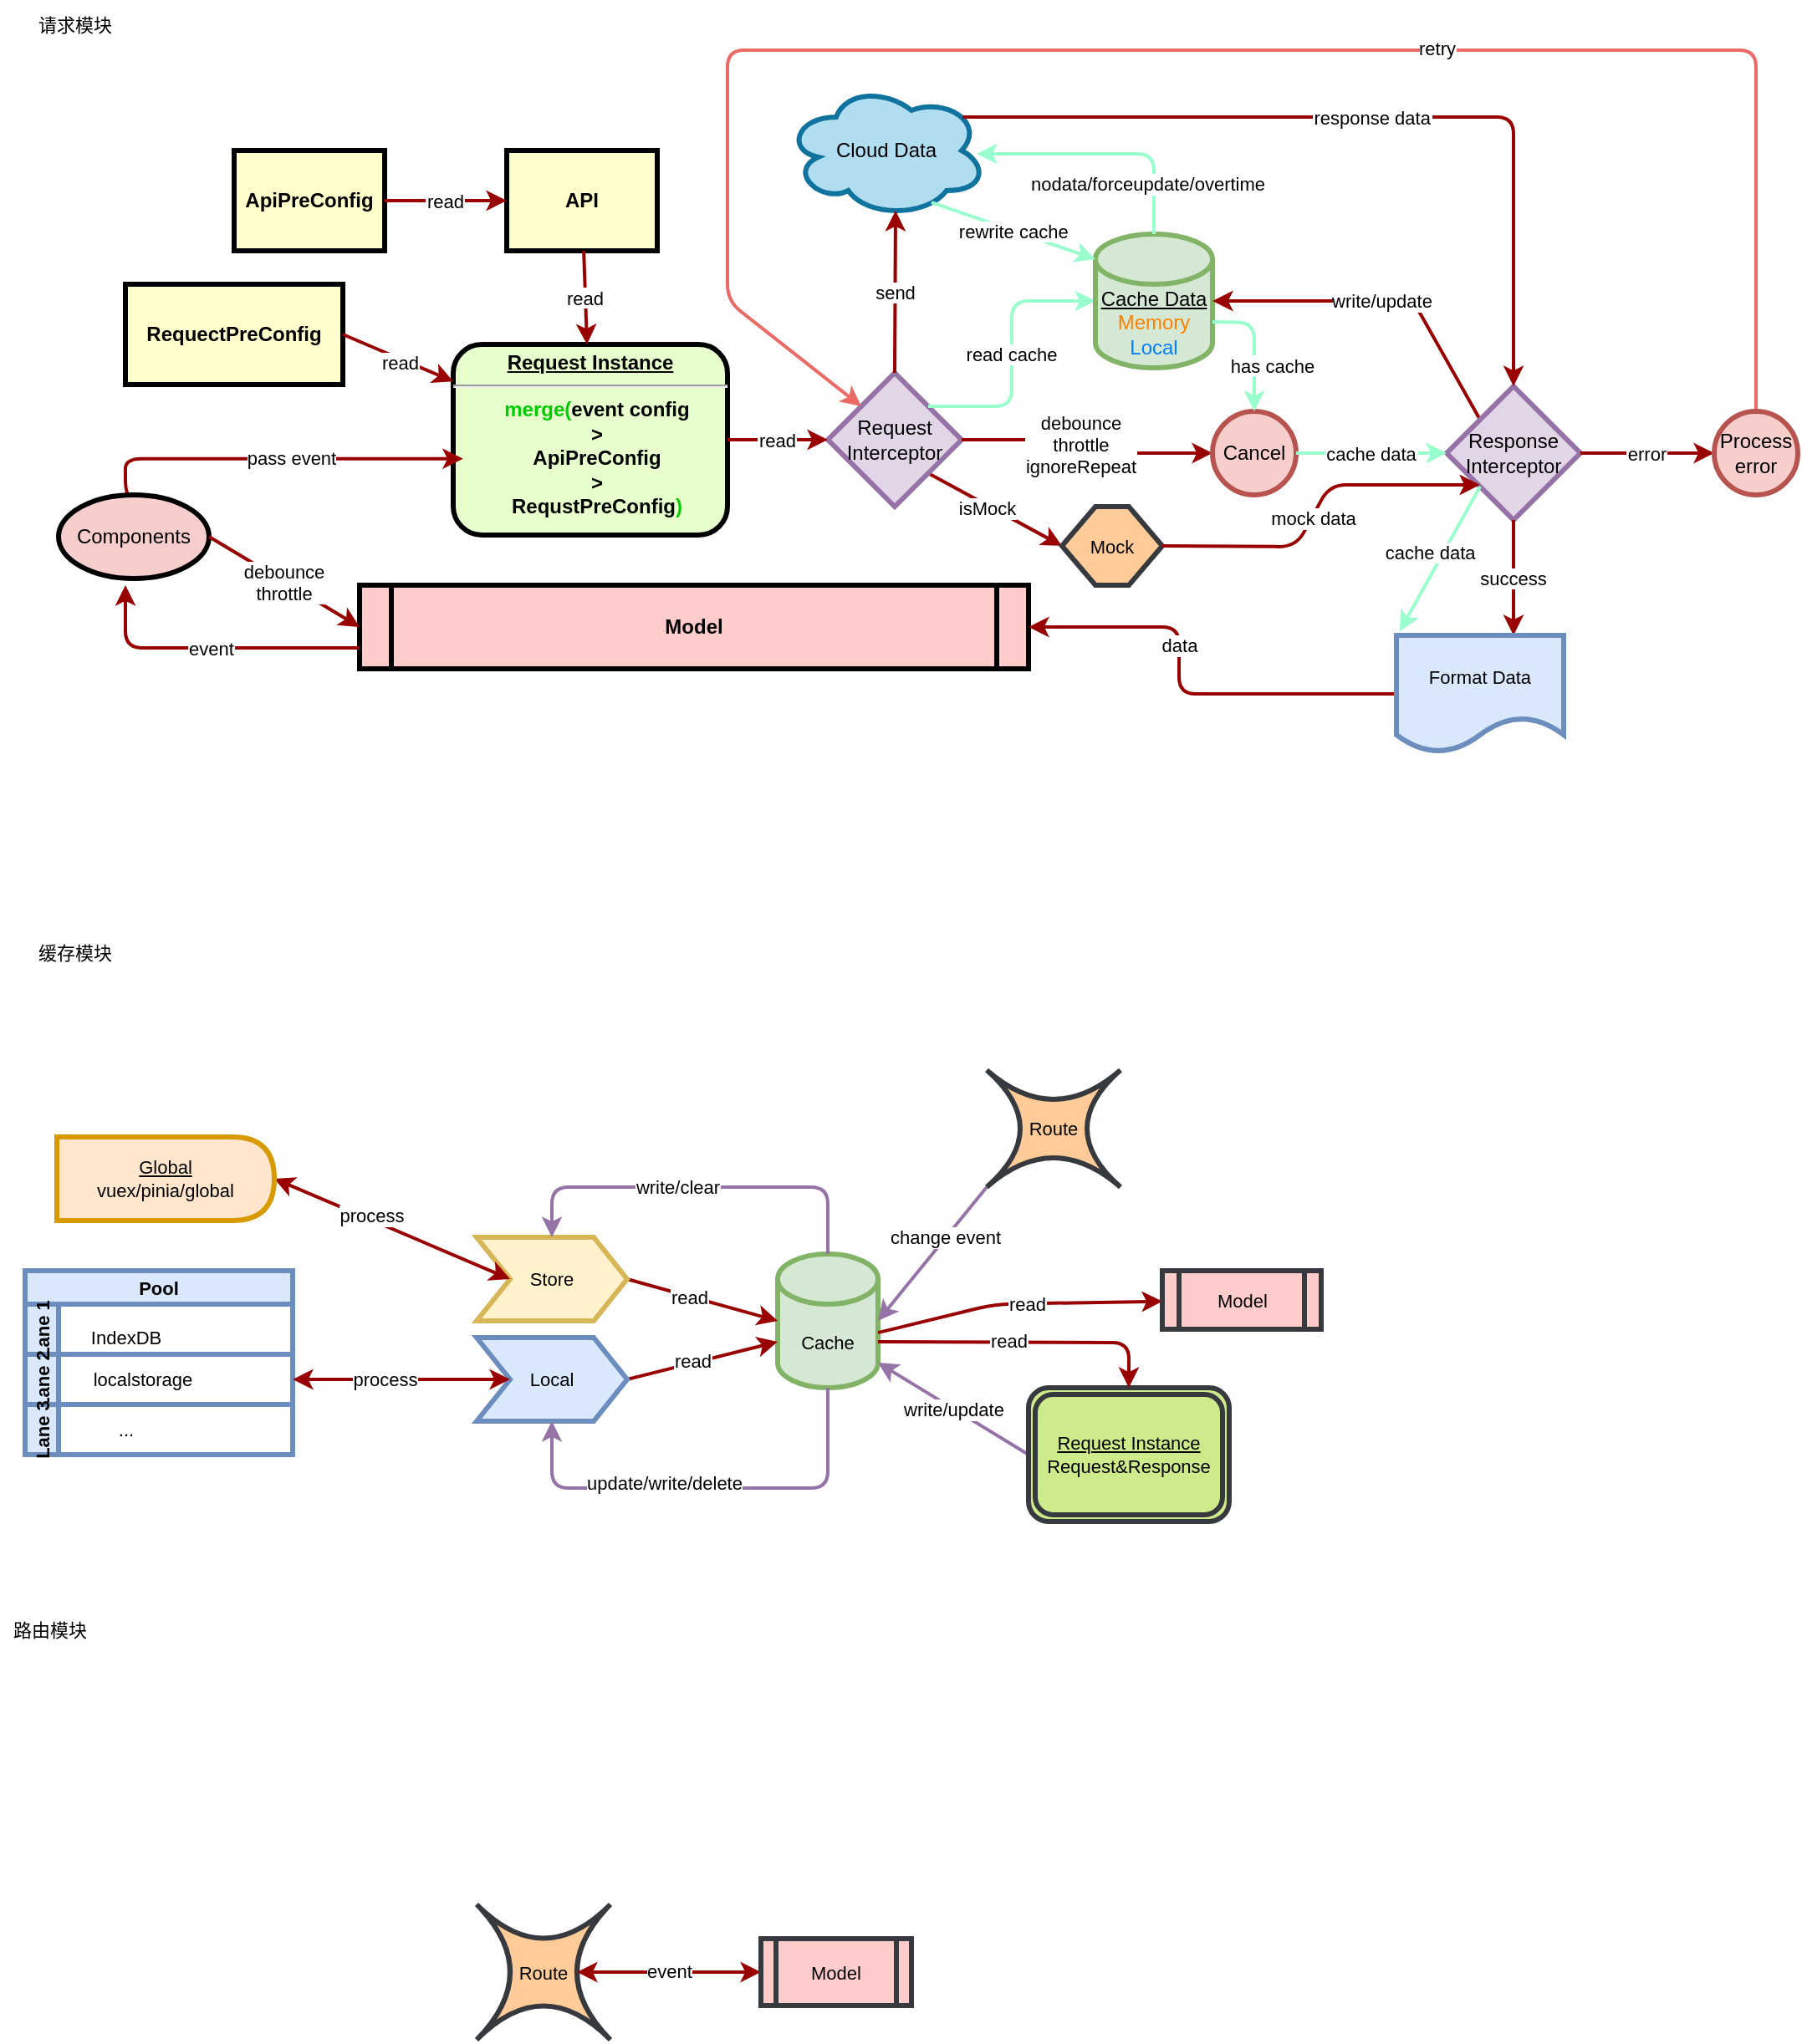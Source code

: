 <mxfile version="20.4.0" type="github">
  <diagram name="Page-1" id="c7558073-3199-34d8-9f00-42111426c3f3">
    <mxGraphModel dx="1844" dy="691" grid="1" gridSize="10" guides="1" tooltips="1" connect="1" arrows="1" fold="1" page="1" pageScale="1" pageWidth="826" pageHeight="1169" background="none" math="0" shadow="0">
      <root>
        <mxCell id="0" />
        <mxCell id="1" parent="0" />
        <mxCell id="rrOKCi3tNWYkQAfNOxic-149" value="请求模块" style="text;html=1;strokeColor=none;fillColor=none;align=center;verticalAlign=middle;whiteSpace=wrap;rounded=0;strokeWidth=3;fontFamily=Helvetica;fontSize=11;fontColor=#000000;" vertex="1" parent="1">
          <mxGeometry x="-20" y="30" width="60" height="30" as="geometry" />
        </mxCell>
        <mxCell id="rrOKCi3tNWYkQAfNOxic-150" value="缓存模块" style="text;html=1;strokeColor=none;fillColor=none;align=center;verticalAlign=middle;whiteSpace=wrap;rounded=0;strokeWidth=3;fontFamily=Helvetica;fontSize=11;fontColor=#000000;" vertex="1" parent="1">
          <mxGeometry x="-20" y="585" width="60" height="30" as="geometry" />
        </mxCell>
        <mxCell id="rrOKCi3tNWYkQAfNOxic-186" value="" style="group" vertex="1" connectable="0" parent="1">
          <mxGeometry x="-10" y="60" width="1050" height="420" as="geometry" />
        </mxCell>
        <mxCell id="2" value="&lt;p style=&quot;margin: 0px; margin-top: 4px; text-align: center; text-decoration: underline;&quot;&gt;&lt;strong&gt;Request Instance&lt;br&gt;&lt;/strong&gt;&lt;/p&gt;&lt;hr&gt;&lt;p style=&quot;margin: 0px; margin-left: 8px;&quot;&gt;&lt;font color=&quot;#00cc00&quot;&gt;merge(&lt;/font&gt;event config&lt;/p&gt;&lt;p style=&quot;margin: 0px; margin-left: 8px;&quot;&gt;&amp;gt;&lt;/p&gt;&lt;p style=&quot;margin: 0px; margin-left: 8px;&quot;&gt;ApiPreConfig&lt;/p&gt;&lt;p style=&quot;margin: 0px; margin-left: 8px;&quot;&gt;&amp;gt;&lt;/p&gt;&lt;p style=&quot;margin: 0px; margin-left: 8px;&quot;&gt;RequstPreConfig&lt;font color=&quot;#00cc00&quot;&gt;)&lt;/font&gt;&lt;/p&gt;" style="verticalAlign=middle;align=center;overflow=fill;fontSize=12;fontFamily=Helvetica;html=1;rounded=1;fontStyle=1;strokeWidth=3;fillColor=#E6FFCC" parent="rrOKCi3tNWYkQAfNOxic-186" vertex="1">
          <mxGeometry x="246" y="176" width="164" height="114" as="geometry" />
        </mxCell>
        <mxCell id="3" value="API" style="whiteSpace=wrap;align=center;verticalAlign=middle;fontStyle=1;strokeWidth=3;fillColor=#FFFFCC" parent="rrOKCi3tNWYkQAfNOxic-186" vertex="1">
          <mxGeometry x="278" y="60" width="90" height="60" as="geometry" />
        </mxCell>
        <mxCell id="4" value="RequectPreConfig" style="whiteSpace=wrap;align=center;verticalAlign=middle;fontStyle=1;strokeWidth=3;fillColor=#FFFFCC" parent="rrOKCi3tNWYkQAfNOxic-186" vertex="1">
          <mxGeometry x="50" y="140" width="130" height="60" as="geometry" />
        </mxCell>
        <mxCell id="5" value="Model" style="shape=process;whiteSpace=wrap;align=center;verticalAlign=middle;size=0.048;fontStyle=1;strokeWidth=3;fillColor=#FFCCCC" parent="rrOKCi3tNWYkQAfNOxic-186" vertex="1">
          <mxGeometry x="190.0" y="320" width="400" height="50" as="geometry" />
        </mxCell>
        <mxCell id="36" value="read" style="edgeStyle=none;noEdgeStyle=1;strokeColor=#990000;strokeWidth=2" parent="rrOKCi3tNWYkQAfNOxic-186" source="3" target="2" edge="1">
          <mxGeometry width="100" height="100" relative="1" as="geometry">
            <mxPoint x="30" y="190" as="sourcePoint" />
            <mxPoint x="130" y="90" as="targetPoint" />
          </mxGeometry>
        </mxCell>
        <mxCell id="37" value="" style="edgeStyle=none;noEdgeStyle=1;strokeColor=#990000;strokeWidth=2;exitX=1;exitY=0.5;exitDx=0;exitDy=0;" parent="rrOKCi3tNWYkQAfNOxic-186" source="4" target="2" edge="1">
          <mxGeometry width="100" height="100" relative="1" as="geometry">
            <mxPoint x="290" y="130" as="sourcePoint" />
            <mxPoint x="390" y="30" as="targetPoint" />
          </mxGeometry>
        </mxCell>
        <mxCell id="rrOKCi3tNWYkQAfNOxic-113" value="read" style="edgeLabel;html=1;align=center;verticalAlign=middle;resizable=0;points=[];" vertex="1" connectable="0" parent="37">
          <mxGeometry x="0.026" y="-2" relative="1" as="geometry">
            <mxPoint as="offset" />
          </mxGeometry>
        </mxCell>
        <mxCell id="55" value="" style="edgeStyle=elbowEdgeStyle;elbow=horizontal;strokeColor=#990000;strokeWidth=2;exitX=0.5;exitY=0;exitDx=0;exitDy=0;entryX=0.036;entryY=0.6;entryDx=0;entryDy=0;entryPerimeter=0;" parent="rrOKCi3tNWYkQAfNOxic-186" source="rrOKCi3tNWYkQAfNOxic-105" target="2" edge="1">
          <mxGeometry width="100" height="100" relative="1" as="geometry">
            <mxPoint x="30" y="330" as="sourcePoint" />
            <mxPoint x="160" y="370" as="targetPoint" />
            <Array as="points">
              <mxPoint x="50" y="250" />
              <mxPoint x="10" y="240" />
              <mxPoint x="5" y="300" />
              <mxPoint x="40" y="340" />
              <mxPoint x="270" y="310" />
            </Array>
          </mxGeometry>
        </mxCell>
        <mxCell id="rrOKCi3tNWYkQAfNOxic-112" value="pass event" style="edgeLabel;html=1;align=center;verticalAlign=middle;resizable=0;points=[];" vertex="1" connectable="0" parent="55">
          <mxGeometry x="0.094" y="1" relative="1" as="geometry">
            <mxPoint as="offset" />
          </mxGeometry>
        </mxCell>
        <mxCell id="rrOKCi3tNWYkQAfNOxic-97" value="ApiPreConfig" style="whiteSpace=wrap;align=center;verticalAlign=middle;fontStyle=1;strokeWidth=3;fillColor=#FFFFCC" vertex="1" parent="rrOKCi3tNWYkQAfNOxic-186">
          <mxGeometry x="115" y="60" width="90" height="60" as="geometry" />
        </mxCell>
        <mxCell id="rrOKCi3tNWYkQAfNOxic-101" value="read" style="edgeStyle=none;noEdgeStyle=1;strokeColor=#990000;strokeWidth=2;exitX=1;exitY=0.5;exitDx=0;exitDy=0;entryX=0;entryY=0.5;entryDx=0;entryDy=0;" edge="1" parent="rrOKCi3tNWYkQAfNOxic-186" source="rrOKCi3tNWYkQAfNOxic-97" target="3">
          <mxGeometry width="100" height="100" relative="1" as="geometry">
            <mxPoint x="220" y="100" as="sourcePoint" />
            <mxPoint x="250" y="100" as="targetPoint" />
          </mxGeometry>
        </mxCell>
        <mxCell id="rrOKCi3tNWYkQAfNOxic-105" value="Components" style="ellipse;whiteSpace=wrap;html=1;strokeWidth=3;fillColor=#f8cecc;strokeColor=#000000;" vertex="1" parent="rrOKCi3tNWYkQAfNOxic-186">
          <mxGeometry x="10" y="266" width="90" height="50" as="geometry" />
        </mxCell>
        <mxCell id="rrOKCi3tNWYkQAfNOxic-106" value="event" style="edgeStyle=elbowEdgeStyle;elbow=horizontal;strokeColor=#990000;strokeWidth=2;exitX=0;exitY=0.75;exitDx=0;exitDy=0;" edge="1" parent="rrOKCi3tNWYkQAfNOxic-186" source="5">
          <mxGeometry width="100" height="100" relative="1" as="geometry">
            <mxPoint x="210" y="410" as="sourcePoint" />
            <mxPoint x="50" y="320" as="targetPoint" />
            <Array as="points">
              <mxPoint x="50" y="350" />
              <mxPoint x="10" y="350" />
              <mxPoint x="10" y="365" />
              <mxPoint y="360" />
              <mxPoint x="75" y="380" />
              <mxPoint x="125" y="340" />
              <mxPoint x="165" y="330" />
            </Array>
          </mxGeometry>
        </mxCell>
        <mxCell id="rrOKCi3tNWYkQAfNOxic-108" value="debounce&#xa;throttle" style="edgeStyle=none;noEdgeStyle=1;strokeColor=#990000;strokeWidth=2;exitX=1;exitY=0.5;exitDx=0;exitDy=0;entryX=0;entryY=0.5;entryDx=0;entryDy=0;" edge="1" parent="rrOKCi3tNWYkQAfNOxic-186" source="rrOKCi3tNWYkQAfNOxic-105" target="5">
          <mxGeometry width="100" height="100" relative="1" as="geometry">
            <mxPoint x="120" y="364.5" as="sourcePoint" />
            <mxPoint x="171" y="364.5" as="targetPoint" />
          </mxGeometry>
        </mxCell>
        <mxCell id="rrOKCi3tNWYkQAfNOxic-115" value="Cloud Data" style="ellipse;shape=cloud;whiteSpace=wrap;html=1;strokeColor=#10739e;strokeWidth=3;fillColor=#b1ddf0;" vertex="1" parent="rrOKCi3tNWYkQAfNOxic-186">
          <mxGeometry x="445" y="20" width="120" height="80" as="geometry" />
        </mxCell>
        <mxCell id="rrOKCi3tNWYkQAfNOxic-201" style="edgeStyle=none;shape=connector;rounded=1;orthogonalLoop=1;jettySize=auto;html=1;exitX=1;exitY=1;exitDx=0;exitDy=0;entryX=0;entryY=0.5;entryDx=0;entryDy=0;labelBackgroundColor=default;strokeColor=#990000;strokeWidth=2;fontFamily=Helvetica;fontSize=11;fontColor=#000000;startArrow=none;startFill=0;endArrow=classic;endFill=1;" edge="1" parent="rrOKCi3tNWYkQAfNOxic-186" source="rrOKCi3tNWYkQAfNOxic-118" target="rrOKCi3tNWYkQAfNOxic-200">
          <mxGeometry relative="1" as="geometry" />
        </mxCell>
        <mxCell id="rrOKCi3tNWYkQAfNOxic-203" value="isMock" style="edgeLabel;html=1;align=center;verticalAlign=middle;resizable=0;points=[];fontSize=11;fontFamily=Helvetica;fontColor=#000000;" vertex="1" connectable="0" parent="rrOKCi3tNWYkQAfNOxic-201">
          <mxGeometry x="-0.309" y="3" relative="1" as="geometry">
            <mxPoint x="6" y="8" as="offset" />
          </mxGeometry>
        </mxCell>
        <mxCell id="rrOKCi3tNWYkQAfNOxic-118" value="Request&lt;br&gt;Interceptor" style="rhombus;whiteSpace=wrap;html=1;strokeColor=#9673a6;strokeWidth=3;fillColor=#e1d5e7;" vertex="1" parent="rrOKCi3tNWYkQAfNOxic-186">
          <mxGeometry x="470" y="193" width="80" height="80" as="geometry" />
        </mxCell>
        <mxCell id="rrOKCi3tNWYkQAfNOxic-119" value="read" style="edgeStyle=none;noEdgeStyle=1;strokeColor=#990000;strokeWidth=2;entryX=0;entryY=0.5;entryDx=0;entryDy=0;" edge="1" parent="rrOKCi3tNWYkQAfNOxic-186" target="rrOKCi3tNWYkQAfNOxic-118">
          <mxGeometry width="100" height="100" relative="1" as="geometry">
            <mxPoint x="410" y="233" as="sourcePoint" />
            <mxPoint x="483" y="232.5" as="targetPoint" />
          </mxGeometry>
        </mxCell>
        <mxCell id="rrOKCi3tNWYkQAfNOxic-121" value="send" style="edgeStyle=elbowEdgeStyle;elbow=horizontal;strokeColor=#990000;strokeWidth=2;exitX=0.5;exitY=0;exitDx=0;exitDy=0;entryX=0.55;entryY=0.95;entryDx=0;entryDy=0;entryPerimeter=0;" edge="1" parent="rrOKCi3tNWYkQAfNOxic-186" source="rrOKCi3tNWYkQAfNOxic-118" target="rrOKCi3tNWYkQAfNOxic-115">
          <mxGeometry width="100" height="100" relative="1" as="geometry">
            <mxPoint x="511" y="190" as="sourcePoint" />
            <mxPoint x="511" y="120" as="targetPoint" />
            <Array as="points">
              <mxPoint x="510.5" y="160" />
            </Array>
          </mxGeometry>
        </mxCell>
        <mxCell id="rrOKCi3tNWYkQAfNOxic-123" value="" style="edgeStyle=elbowEdgeStyle;elbow=horizontal;strokeColor=#990000;strokeWidth=2;exitX=1;exitY=0.5;exitDx=0;exitDy=0;entryX=0;entryY=0.5;entryDx=0;entryDy=0;" edge="1" parent="rrOKCi3tNWYkQAfNOxic-186" source="rrOKCi3tNWYkQAfNOxic-118" target="rrOKCi3tNWYkQAfNOxic-125">
          <mxGeometry width="100" height="100" relative="1" as="geometry">
            <mxPoint x="620" y="210" as="sourcePoint" />
            <mxPoint x="670" y="233" as="targetPoint" />
            <Array as="points">
              <mxPoint x="620" y="250" />
            </Array>
          </mxGeometry>
        </mxCell>
        <mxCell id="rrOKCi3tNWYkQAfNOxic-124" value="debounce&lt;br&gt;throttle&lt;br&gt;ignoreRepeat" style="edgeLabel;html=1;align=center;verticalAlign=middle;resizable=0;points=[];" vertex="1" connectable="0" parent="rrOKCi3tNWYkQAfNOxic-123">
          <mxGeometry x="-0.091" y="1" relative="1" as="geometry">
            <mxPoint y="1" as="offset" />
          </mxGeometry>
        </mxCell>
        <mxCell id="rrOKCi3tNWYkQAfNOxic-125" value="Cancel" style="ellipse;whiteSpace=wrap;html=1;aspect=fixed;strokeColor=#b85450;strokeWidth=3;fillColor=#f8cecc;" vertex="1" parent="rrOKCi3tNWYkQAfNOxic-186">
          <mxGeometry x="700" y="216" width="50" height="50" as="geometry" />
        </mxCell>
        <mxCell id="rrOKCi3tNWYkQAfNOxic-126" value="read cache" style="edgeStyle=elbowEdgeStyle;elbow=horizontal;strokeColor=#99FFCC;strokeWidth=2;exitX=1;exitY=0;exitDx=0;exitDy=0;entryX=0;entryY=0.5;entryDx=0;entryDy=0;entryPerimeter=0;" edge="1" parent="rrOKCi3tNWYkQAfNOxic-186" source="rrOKCi3tNWYkQAfNOxic-118" target="rrOKCi3tNWYkQAfNOxic-127">
          <mxGeometry width="100" height="100" relative="1" as="geometry">
            <mxPoint x="570" y="158" as="sourcePoint" />
            <mxPoint x="620" y="150" as="targetPoint" />
            <Array as="points">
              <mxPoint x="580" y="180" />
              <mxPoint x="620" y="190" />
              <mxPoint x="560" y="210" />
              <mxPoint x="580" y="200" />
            </Array>
          </mxGeometry>
        </mxCell>
        <mxCell id="rrOKCi3tNWYkQAfNOxic-127" value="&lt;u&gt;Cache Data&lt;/u&gt;&lt;br&gt;&lt;font color=&quot;#ff8000&quot;&gt;Memory&lt;br&gt;&lt;/font&gt;&lt;font color=&quot;#007fff&quot;&gt;Local&lt;/font&gt;" style="shape=cylinder3;whiteSpace=wrap;html=1;boundedLbl=1;backgroundOutline=1;size=15;strokeColor=#82b366;strokeWidth=3;fillColor=#d5e8d4;" vertex="1" parent="rrOKCi3tNWYkQAfNOxic-186">
          <mxGeometry x="630" y="110" width="70" height="80" as="geometry" />
        </mxCell>
        <mxCell id="rrOKCi3tNWYkQAfNOxic-185" value="write/update" style="edgeStyle=none;shape=connector;rounded=1;orthogonalLoop=1;jettySize=auto;html=1;exitX=0;exitY=0;exitDx=0;exitDy=0;entryX=1;entryY=0.5;entryDx=0;entryDy=0;entryPerimeter=0;labelBackgroundColor=default;strokeColor=#990000;strokeWidth=2;fontFamily=Helvetica;fontSize=11;fontColor=#000000;startArrow=none;startFill=0;endArrow=classic;" edge="1" parent="rrOKCi3tNWYkQAfNOxic-186" source="rrOKCi3tNWYkQAfNOxic-128" target="rrOKCi3tNWYkQAfNOxic-127">
          <mxGeometry relative="1" as="geometry">
            <Array as="points">
              <mxPoint x="820" y="150" />
            </Array>
          </mxGeometry>
        </mxCell>
        <mxCell id="rrOKCi3tNWYkQAfNOxic-128" value="Response&lt;br&gt;Interceptor" style="rhombus;whiteSpace=wrap;html=1;strokeColor=#9673a6;strokeWidth=3;fillColor=#e1d5e7;" vertex="1" parent="rrOKCi3tNWYkQAfNOxic-186">
          <mxGeometry x="840" y="201" width="80" height="80" as="geometry" />
        </mxCell>
        <mxCell id="rrOKCi3tNWYkQAfNOxic-129" value="" style="edgeStyle=elbowEdgeStyle;elbow=horizontal;strokeColor=#99FFCC;strokeWidth=2;entryX=0.95;entryY=0.525;entryDx=0;entryDy=0;entryPerimeter=0;exitX=0.5;exitY=0;exitDx=0;exitDy=0;exitPerimeter=0;" edge="1" parent="rrOKCi3tNWYkQAfNOxic-186" source="rrOKCi3tNWYkQAfNOxic-127" target="rrOKCi3tNWYkQAfNOxic-115">
          <mxGeometry width="100" height="100" relative="1" as="geometry">
            <mxPoint x="660" y="100" as="sourcePoint" />
            <mxPoint x="659.5" y="49.965" as="targetPoint" />
            <Array as="points">
              <mxPoint x="665" y="62" />
              <mxPoint x="670" y="60" />
              <mxPoint x="659.5" y="90" />
            </Array>
          </mxGeometry>
        </mxCell>
        <mxCell id="rrOKCi3tNWYkQAfNOxic-130" value="nodata/forceupdate/overtime" style="edgeLabel;html=1;align=center;verticalAlign=middle;resizable=0;points=[];" vertex="1" connectable="0" parent="rrOKCi3tNWYkQAfNOxic-129">
          <mxGeometry x="0.453" relative="1" as="geometry">
            <mxPoint x="60" y="18" as="offset" />
          </mxGeometry>
        </mxCell>
        <mxCell id="rrOKCi3tNWYkQAfNOxic-133" value="cache data" style="edgeStyle=none;noEdgeStyle=1;strokeColor=#99FFCC;strokeWidth=2;exitX=1;exitY=0.5;exitDx=0;exitDy=0;entryX=0;entryY=0.5;entryDx=0;entryDy=0;" edge="1" parent="rrOKCi3tNWYkQAfNOxic-186" source="rrOKCi3tNWYkQAfNOxic-125" target="rrOKCi3tNWYkQAfNOxic-128">
          <mxGeometry width="100" height="100" relative="1" as="geometry">
            <mxPoint x="700" y="150" as="sourcePoint" />
            <mxPoint x="740" y="150" as="targetPoint" />
          </mxGeometry>
        </mxCell>
        <mxCell id="rrOKCi3tNWYkQAfNOxic-135" value="response data" style="edgeStyle=none;noEdgeStyle=1;strokeColor=#990000;strokeWidth=2;exitX=0.88;exitY=0.25;exitDx=0;exitDy=0;exitPerimeter=0;entryX=0.5;entryY=0;entryDx=0;entryDy=0;" edge="1" parent="rrOKCi3tNWYkQAfNOxic-186" source="rrOKCi3tNWYkQAfNOxic-115" target="rrOKCi3tNWYkQAfNOxic-128">
          <mxGeometry width="100" height="100" relative="1" as="geometry">
            <mxPoint x="585" y="-10" as="sourcePoint" />
            <mxPoint x="840" y="60" as="targetPoint" />
            <Array as="points">
              <mxPoint x="880" y="40" />
            </Array>
          </mxGeometry>
        </mxCell>
        <mxCell id="rrOKCi3tNWYkQAfNOxic-136" value="error" style="edgeStyle=none;noEdgeStyle=1;strokeColor=#990000;strokeWidth=2;exitX=1;exitY=0.5;exitDx=0;exitDy=0;entryX=0;entryY=0.5;entryDx=0;entryDy=0;" edge="1" parent="rrOKCi3tNWYkQAfNOxic-186" source="rrOKCi3tNWYkQAfNOxic-128" target="rrOKCi3tNWYkQAfNOxic-141">
          <mxGeometry width="100" height="100" relative="1" as="geometry">
            <mxPoint x="860" y="130" as="sourcePoint" />
            <mxPoint x="1040" y="130" as="targetPoint" />
          </mxGeometry>
        </mxCell>
        <mxCell id="rrOKCi3tNWYkQAfNOxic-137" value="success" style="edgeStyle=none;noEdgeStyle=1;strokeColor=#990000;strokeWidth=2;exitX=0.5;exitY=1;exitDx=0;exitDy=0;" edge="1" parent="rrOKCi3tNWYkQAfNOxic-186" source="rrOKCi3tNWYkQAfNOxic-128">
          <mxGeometry width="100" height="100" relative="1" as="geometry">
            <mxPoint x="860" y="169.5" as="sourcePoint" />
            <mxPoint x="880" y="350" as="targetPoint" />
          </mxGeometry>
        </mxCell>
        <mxCell id="rrOKCi3tNWYkQAfNOxic-138" value="rewrite cache" style="edgeStyle=none;noEdgeStyle=1;strokeColor=#99FFCC;strokeWidth=2;exitX=0.725;exitY=0.888;exitDx=0;exitDy=0;exitPerimeter=0;entryX=0;entryY=0;entryDx=0;entryDy=15;entryPerimeter=0;" edge="1" parent="rrOKCi3tNWYkQAfNOxic-186" source="rrOKCi3tNWYkQAfNOxic-115" target="rrOKCi3tNWYkQAfNOxic-127">
          <mxGeometry width="100" height="100" relative="1" as="geometry">
            <mxPoint x="530" y="109.5" as="sourcePoint" />
            <mxPoint x="620" y="120" as="targetPoint" />
          </mxGeometry>
        </mxCell>
        <mxCell id="rrOKCi3tNWYkQAfNOxic-145" style="edgeStyle=none;shape=connector;rounded=1;orthogonalLoop=1;jettySize=auto;html=1;exitX=0.5;exitY=0;exitDx=0;exitDy=0;entryX=0;entryY=0;entryDx=0;entryDy=0;labelBackgroundColor=default;strokeColor=#EA6B66;strokeWidth=2;fontFamily=Helvetica;fontSize=11;fontColor=default;endArrow=classic;" edge="1" parent="rrOKCi3tNWYkQAfNOxic-186" source="rrOKCi3tNWYkQAfNOxic-141" target="rrOKCi3tNWYkQAfNOxic-118">
          <mxGeometry relative="1" as="geometry">
            <Array as="points">
              <mxPoint x="1025" />
              <mxPoint x="410" />
              <mxPoint x="410" y="150" />
            </Array>
          </mxGeometry>
        </mxCell>
        <mxCell id="rrOKCi3tNWYkQAfNOxic-146" value="retry" style="edgeLabel;html=1;align=center;verticalAlign=middle;resizable=0;points=[];fontSize=11;fontFamily=Helvetica;fontColor=default;" vertex="1" connectable="0" parent="rrOKCi3tNWYkQAfNOxic-145">
          <mxGeometry x="-0.248" y="-1" relative="1" as="geometry">
            <mxPoint as="offset" />
          </mxGeometry>
        </mxCell>
        <mxCell id="rrOKCi3tNWYkQAfNOxic-141" value="Process&lt;br&gt;error" style="ellipse;whiteSpace=wrap;html=1;aspect=fixed;strokeColor=#b85450;strokeWidth=3;fillColor=#f8cecc;" vertex="1" parent="rrOKCi3tNWYkQAfNOxic-186">
          <mxGeometry x="1000" y="216" width="50" height="50" as="geometry" />
        </mxCell>
        <mxCell id="rrOKCi3tNWYkQAfNOxic-142" value="cache data" style="edgeStyle=none;noEdgeStyle=1;strokeColor=#99FFCC;strokeWidth=2;exitX=0;exitY=1;exitDx=0;exitDy=0;entryX=0.02;entryY=-0.036;entryDx=0;entryDy=0;entryPerimeter=0;" edge="1" parent="rrOKCi3tNWYkQAfNOxic-186" source="rrOKCi3tNWYkQAfNOxic-128" target="rrOKCi3tNWYkQAfNOxic-147">
          <mxGeometry x="-0.016" y="-7" width="100" height="100" relative="1" as="geometry">
            <mxPoint x="780" y="200" as="sourcePoint" />
            <mxPoint x="820" y="330" as="targetPoint" />
            <mxPoint as="offset" />
          </mxGeometry>
        </mxCell>
        <mxCell id="rrOKCi3tNWYkQAfNOxic-143" value="has cache" style="edgeStyle=none;noEdgeStyle=1;strokeColor=#99FFCC;strokeWidth=2;entryX=0.5;entryY=0;entryDx=0;entryDy=0;exitX=1;exitY=0;exitDx=0;exitDy=52.5;exitPerimeter=0;" edge="1" parent="rrOKCi3tNWYkQAfNOxic-186" source="rrOKCi3tNWYkQAfNOxic-127" target="rrOKCi3tNWYkQAfNOxic-125">
          <mxGeometry x="0.296" y="11" width="100" height="100" relative="1" as="geometry">
            <mxPoint x="710" y="160" as="sourcePoint" />
            <mxPoint x="726" y="218.095" as="targetPoint" />
            <Array as="points">
              <mxPoint x="725" y="163" />
            </Array>
            <mxPoint as="offset" />
          </mxGeometry>
        </mxCell>
        <mxCell id="rrOKCi3tNWYkQAfNOxic-148" value="data" style="edgeStyle=none;shape=connector;rounded=1;orthogonalLoop=1;jettySize=auto;html=1;entryX=1;entryY=0.5;entryDx=0;entryDy=0;labelBackgroundColor=default;strokeColor=#990000;strokeWidth=2;fontFamily=Helvetica;fontSize=11;fontColor=#000000;endArrow=classic;exitX=0;exitY=0.5;exitDx=0;exitDy=0;" edge="1" parent="rrOKCi3tNWYkQAfNOxic-186" source="rrOKCi3tNWYkQAfNOxic-147" target="5">
          <mxGeometry x="0.222" relative="1" as="geometry">
            <Array as="points">
              <mxPoint x="680" y="385" />
              <mxPoint x="680" y="345" />
            </Array>
            <mxPoint as="offset" />
          </mxGeometry>
        </mxCell>
        <mxCell id="rrOKCi3tNWYkQAfNOxic-147" value="&lt;font color=&quot;#000000&quot;&gt;Format Data&lt;/font&gt;" style="shape=document;whiteSpace=wrap;html=1;boundedLbl=1;strokeColor=#6c8ebf;strokeWidth=3;fontFamily=Helvetica;fontSize=11;fillColor=#dae8fc;" vertex="1" parent="rrOKCi3tNWYkQAfNOxic-186">
          <mxGeometry x="810" y="350" width="100" height="70" as="geometry" />
        </mxCell>
        <mxCell id="rrOKCi3tNWYkQAfNOxic-200" value="Mock" style="shape=hexagon;perimeter=hexagonPerimeter2;whiteSpace=wrap;html=1;fixedSize=1;strokeColor=#36393d;strokeWidth=3;fontFamily=Helvetica;fontSize=11;fillColor=#ffcc99;" vertex="1" parent="rrOKCi3tNWYkQAfNOxic-186">
          <mxGeometry x="610" y="273" width="60" height="47" as="geometry" />
        </mxCell>
        <mxCell id="rrOKCi3tNWYkQAfNOxic-193" value="" style="group" vertex="1" connectable="0" parent="1">
          <mxGeometry x="-20" y="670" width="775" height="270" as="geometry" />
        </mxCell>
        <mxCell id="rrOKCi3tNWYkQAfNOxic-151" value="Cache" style="shape=cylinder3;whiteSpace=wrap;html=1;boundedLbl=1;backgroundOutline=1;size=15;strokeColor=#82b366;strokeWidth=3;fontFamily=Helvetica;fontSize=11;fillColor=#d5e8d4;" vertex="1" parent="rrOKCi3tNWYkQAfNOxic-193">
          <mxGeometry x="450" y="110" width="60" height="80" as="geometry" />
        </mxCell>
        <mxCell id="rrOKCi3tNWYkQAfNOxic-156" style="edgeStyle=none;shape=connector;rounded=1;orthogonalLoop=1;jettySize=auto;html=1;exitX=1;exitY=0.5;exitDx=0;exitDy=0;entryX=0;entryY=0.5;entryDx=0;entryDy=0;entryPerimeter=0;labelBackgroundColor=default;strokeColor=#990000;strokeWidth=2;fontFamily=Helvetica;fontSize=11;fontColor=#000000;endArrow=classic;" edge="1" parent="rrOKCi3tNWYkQAfNOxic-193" source="rrOKCi3tNWYkQAfNOxic-152" target="rrOKCi3tNWYkQAfNOxic-151">
          <mxGeometry relative="1" as="geometry" />
        </mxCell>
        <mxCell id="rrOKCi3tNWYkQAfNOxic-162" value="read" style="edgeLabel;html=1;align=center;verticalAlign=middle;resizable=0;points=[];fontSize=11;fontFamily=Helvetica;fontColor=#000000;" vertex="1" connectable="0" parent="rrOKCi3tNWYkQAfNOxic-156">
          <mxGeometry x="-0.179" relative="1" as="geometry">
            <mxPoint as="offset" />
          </mxGeometry>
        </mxCell>
        <mxCell id="rrOKCi3tNWYkQAfNOxic-152" value="Store" style="shape=step;perimeter=stepPerimeter;whiteSpace=wrap;html=1;fixedSize=1;strokeColor=#d6b656;strokeWidth=3;fontFamily=Helvetica;fontSize=11;fillColor=#fff2cc;" vertex="1" parent="rrOKCi3tNWYkQAfNOxic-193">
          <mxGeometry x="270" y="100" width="90" height="50" as="geometry" />
        </mxCell>
        <mxCell id="rrOKCi3tNWYkQAfNOxic-165" style="edgeStyle=none;shape=connector;rounded=1;orthogonalLoop=1;jettySize=auto;html=1;exitX=0.5;exitY=0;exitDx=0;exitDy=0;exitPerimeter=0;labelBackgroundColor=default;strokeColor=#9673a6;strokeWidth=2;fontFamily=Helvetica;fontSize=11;fontColor=#000000;endArrow=classic;entryX=0.5;entryY=0;entryDx=0;entryDy=0;fillColor=#e1d5e7;" edge="1" parent="rrOKCi3tNWYkQAfNOxic-193" source="rrOKCi3tNWYkQAfNOxic-151" target="rrOKCi3tNWYkQAfNOxic-152">
          <mxGeometry relative="1" as="geometry">
            <mxPoint x="480" y="50" as="targetPoint" />
            <Array as="points">
              <mxPoint x="480" y="70" />
              <mxPoint x="315" y="70" />
            </Array>
          </mxGeometry>
        </mxCell>
        <mxCell id="rrOKCi3tNWYkQAfNOxic-166" value="write/clear" style="edgeLabel;html=1;align=center;verticalAlign=middle;resizable=0;points=[];fontSize=11;fontFamily=Helvetica;fontColor=#000000;" vertex="1" connectable="0" parent="rrOKCi3tNWYkQAfNOxic-165">
          <mxGeometry x="0.2" y="1" relative="1" as="geometry">
            <mxPoint x="11" y="-1" as="offset" />
          </mxGeometry>
        </mxCell>
        <mxCell id="rrOKCi3tNWYkQAfNOxic-157" style="edgeStyle=none;shape=connector;rounded=1;orthogonalLoop=1;jettySize=auto;html=1;exitX=1;exitY=0.5;exitDx=0;exitDy=0;entryX=0;entryY=0;entryDx=0;entryDy=52.5;entryPerimeter=0;labelBackgroundColor=default;strokeColor=#990000;strokeWidth=2;fontFamily=Helvetica;fontSize=11;fontColor=#000000;endArrow=classic;" edge="1" parent="rrOKCi3tNWYkQAfNOxic-193" source="rrOKCi3tNWYkQAfNOxic-153" target="rrOKCi3tNWYkQAfNOxic-151">
          <mxGeometry relative="1" as="geometry" />
        </mxCell>
        <mxCell id="rrOKCi3tNWYkQAfNOxic-163" value="read" style="edgeLabel;html=1;align=center;verticalAlign=middle;resizable=0;points=[];fontSize=11;fontFamily=Helvetica;fontColor=#000000;" vertex="1" connectable="0" parent="rrOKCi3tNWYkQAfNOxic-157">
          <mxGeometry x="-0.142" y="2" relative="1" as="geometry">
            <mxPoint as="offset" />
          </mxGeometry>
        </mxCell>
        <mxCell id="rrOKCi3tNWYkQAfNOxic-153" value="Local" style="shape=step;perimeter=stepPerimeter;whiteSpace=wrap;html=1;fixedSize=1;strokeColor=#6c8ebf;strokeWidth=3;fontFamily=Helvetica;fontSize=11;fillColor=#dae8fc;" vertex="1" parent="rrOKCi3tNWYkQAfNOxic-193">
          <mxGeometry x="270" y="160" width="90" height="50" as="geometry" />
        </mxCell>
        <mxCell id="rrOKCi3tNWYkQAfNOxic-169" style="edgeStyle=none;shape=connector;rounded=1;orthogonalLoop=1;jettySize=auto;html=1;exitX=0.5;exitY=1;exitDx=0;exitDy=0;exitPerimeter=0;entryX=0.5;entryY=1;entryDx=0;entryDy=0;labelBackgroundColor=default;strokeColor=#9673a6;strokeWidth=2;fontFamily=Helvetica;fontSize=11;fontColor=#000000;endArrow=classic;fillColor=#e1d5e7;" edge="1" parent="rrOKCi3tNWYkQAfNOxic-193" source="rrOKCi3tNWYkQAfNOxic-151" target="rrOKCi3tNWYkQAfNOxic-153">
          <mxGeometry relative="1" as="geometry">
            <Array as="points">
              <mxPoint x="480" y="250" />
              <mxPoint x="315" y="250" />
            </Array>
          </mxGeometry>
        </mxCell>
        <mxCell id="rrOKCi3tNWYkQAfNOxic-170" value="update/write/delete" style="edgeLabel;html=1;align=center;verticalAlign=middle;resizable=0;points=[];fontSize=11;fontFamily=Helvetica;fontColor=#000000;" vertex="1" connectable="0" parent="rrOKCi3tNWYkQAfNOxic-169">
          <mxGeometry x="0.193" y="-3" relative="1" as="geometry">
            <mxPoint as="offset" />
          </mxGeometry>
        </mxCell>
        <mxCell id="rrOKCi3tNWYkQAfNOxic-164" value="change event" style="edgeStyle=none;shape=connector;rounded=1;orthogonalLoop=1;jettySize=auto;html=1;exitX=0;exitY=1;exitDx=0;exitDy=0;exitPerimeter=0;entryX=1;entryY=0.5;entryDx=0;entryDy=0;entryPerimeter=0;labelBackgroundColor=default;strokeColor=#9673a6;strokeWidth=2;fontFamily=Helvetica;fontSize=11;fontColor=#000000;endArrow=classic;fillColor=#e1d5e7;" edge="1" parent="rrOKCi3tNWYkQAfNOxic-193" source="rrOKCi3tNWYkQAfNOxic-158" target="rrOKCi3tNWYkQAfNOxic-151">
          <mxGeometry x="-0.242" relative="1" as="geometry">
            <mxPoint x="575" y="70" as="sourcePoint" />
            <mxPoint as="offset" />
          </mxGeometry>
        </mxCell>
        <mxCell id="rrOKCi3tNWYkQAfNOxic-158" value="Route" style="shape=switch;whiteSpace=wrap;html=1;strokeColor=#36393d;strokeWidth=3;fontFamily=Helvetica;fontSize=11;fillColor=#ffcc99;" vertex="1" parent="rrOKCi3tNWYkQAfNOxic-193">
          <mxGeometry x="575" width="80" height="70" as="geometry" />
        </mxCell>
        <mxCell id="rrOKCi3tNWYkQAfNOxic-168" value="write/update" style="edgeStyle=none;shape=connector;rounded=1;orthogonalLoop=1;jettySize=auto;html=1;exitX=0;exitY=0.5;exitDx=0;exitDy=0;entryX=1;entryY=1;entryDx=0;entryDy=-15;entryPerimeter=0;labelBackgroundColor=default;strokeColor=#9673a6;strokeWidth=2;fontFamily=Helvetica;fontSize=11;fontColor=#000000;endArrow=classic;fillColor=#e1d5e7;" edge="1" parent="rrOKCi3tNWYkQAfNOxic-193" source="rrOKCi3tNWYkQAfNOxic-187" target="rrOKCi3tNWYkQAfNOxic-151">
          <mxGeometry relative="1" as="geometry">
            <mxPoint x="568.4" y="232" as="sourcePoint" />
          </mxGeometry>
        </mxCell>
        <mxCell id="rrOKCi3tNWYkQAfNOxic-171" value="Pool" style="swimlane;childLayout=stackLayout;resizeParent=1;resizeParentMax=0;horizontal=1;startSize=20;horizontalStack=0;strokeColor=#6c8ebf;strokeWidth=3;fontFamily=Helvetica;fontSize=11;fillColor=#dae8fc;" vertex="1" parent="rrOKCi3tNWYkQAfNOxic-193">
          <mxGeometry y="120" width="160" height="110" as="geometry" />
        </mxCell>
        <mxCell id="rrOKCi3tNWYkQAfNOxic-172" value="Lane 1" style="swimlane;startSize=20;horizontal=0;strokeColor=#6c8ebf;strokeWidth=3;fontFamily=Helvetica;fontSize=11;fillColor=#dae8fc;" vertex="1" parent="rrOKCi3tNWYkQAfNOxic-171">
          <mxGeometry y="20" width="160" height="30" as="geometry" />
        </mxCell>
        <mxCell id="rrOKCi3tNWYkQAfNOxic-173" value="Lane 2" style="swimlane;startSize=20;horizontal=0;strokeColor=#6c8ebf;strokeWidth=3;fontFamily=Helvetica;fontSize=11;fillColor=#dae8fc;" vertex="1" parent="rrOKCi3tNWYkQAfNOxic-171">
          <mxGeometry y="50" width="160" height="30" as="geometry" />
        </mxCell>
        <mxCell id="rrOKCi3tNWYkQAfNOxic-176" value="localstorage" style="text;html=1;align=center;verticalAlign=middle;resizable=0;points=[];autosize=1;fontSize=11;fontFamily=Helvetica;" vertex="1" parent="rrOKCi3tNWYkQAfNOxic-173">
          <mxGeometry x="25" width="90" height="30" as="geometry" />
        </mxCell>
        <mxCell id="rrOKCi3tNWYkQAfNOxic-174" value="Lane 3" style="swimlane;startSize=20;horizontal=0;strokeColor=#6c8ebf;strokeWidth=3;fontFamily=Helvetica;fontSize=11;fillColor=#dae8fc;" vertex="1" parent="rrOKCi3tNWYkQAfNOxic-171">
          <mxGeometry y="80" width="160" height="30" as="geometry" />
        </mxCell>
        <mxCell id="rrOKCi3tNWYkQAfNOxic-177" value="..." style="text;html=1;align=center;verticalAlign=middle;resizable=0;points=[];autosize=1;fontSize=11;fontFamily=Helvetica;" vertex="1" parent="rrOKCi3tNWYkQAfNOxic-174">
          <mxGeometry x="45" width="30" height="30" as="geometry" />
        </mxCell>
        <mxCell id="rrOKCi3tNWYkQAfNOxic-175" value="IndexDB" style="text;html=1;align=center;verticalAlign=middle;resizable=0;points=[];autosize=1;fontSize=11;fontFamily=Helvetica;" vertex="1" parent="rrOKCi3tNWYkQAfNOxic-193">
          <mxGeometry x="25" y="145" width="70" height="30" as="geometry" />
        </mxCell>
        <mxCell id="rrOKCi3tNWYkQAfNOxic-178" style="edgeStyle=none;shape=connector;rounded=1;orthogonalLoop=1;jettySize=auto;html=1;exitX=1;exitY=0.5;exitDx=0;exitDy=0;entryX=0;entryY=0.5;entryDx=0;entryDy=0;labelBackgroundColor=default;strokeColor=#990000;strokeWidth=2;fontFamily=Helvetica;fontSize=11;fontColor=#000000;endArrow=classic;startArrow=classic;startFill=1;" edge="1" parent="rrOKCi3tNWYkQAfNOxic-193" source="rrOKCi3tNWYkQAfNOxic-173" target="rrOKCi3tNWYkQAfNOxic-153">
          <mxGeometry relative="1" as="geometry">
            <Array as="points" />
          </mxGeometry>
        </mxCell>
        <mxCell id="rrOKCi3tNWYkQAfNOxic-179" value="process" style="edgeLabel;html=1;align=center;verticalAlign=middle;resizable=0;points=[];fontSize=11;fontFamily=Helvetica;fontColor=#000000;" vertex="1" connectable="0" parent="rrOKCi3tNWYkQAfNOxic-178">
          <mxGeometry x="-0.215" y="-4" relative="1" as="geometry">
            <mxPoint x="4" y="-4" as="offset" />
          </mxGeometry>
        </mxCell>
        <mxCell id="rrOKCi3tNWYkQAfNOxic-183" style="edgeStyle=none;shape=connector;rounded=1;orthogonalLoop=1;jettySize=auto;html=1;entryX=0;entryY=0.5;entryDx=0;entryDy=0;labelBackgroundColor=default;strokeColor=#990000;strokeWidth=2;fontFamily=Helvetica;fontSize=11;fontColor=#000000;startArrow=classic;startFill=1;endArrow=classic;exitX=1;exitY=0.5;exitDx=0;exitDy=0;" edge="1" parent="rrOKCi3tNWYkQAfNOxic-193" source="rrOKCi3tNWYkQAfNOxic-182" target="rrOKCi3tNWYkQAfNOxic-152">
          <mxGeometry relative="1" as="geometry" />
        </mxCell>
        <mxCell id="rrOKCi3tNWYkQAfNOxic-184" value="process" style="edgeLabel;html=1;align=center;verticalAlign=middle;resizable=0;points=[];fontSize=11;fontFamily=Helvetica;fontColor=#000000;" vertex="1" connectable="0" parent="rrOKCi3tNWYkQAfNOxic-183">
          <mxGeometry x="-0.197" y="2" relative="1" as="geometry">
            <mxPoint as="offset" />
          </mxGeometry>
        </mxCell>
        <mxCell id="rrOKCi3tNWYkQAfNOxic-182" value="&lt;u&gt;Global&lt;/u&gt;&lt;br&gt;vuex/pinia/global" style="shape=delay;whiteSpace=wrap;html=1;strokeColor=#d79b00;strokeWidth=3;fontFamily=Helvetica;fontSize=11;fillColor=#ffe6cc;" vertex="1" parent="rrOKCi3tNWYkQAfNOxic-193">
          <mxGeometry x="19" y="40" width="130" height="50" as="geometry" />
        </mxCell>
        <mxCell id="rrOKCi3tNWYkQAfNOxic-187" value="&lt;u&gt;Request Instance&lt;br&gt;&lt;/u&gt;Request&amp;amp;Response" style="shape=ext;double=1;rounded=1;whiteSpace=wrap;html=1;strokeColor=#36393d;strokeWidth=3;fontFamily=Helvetica;fontSize=11;fillColor=#cdeb8b;" vertex="1" parent="rrOKCi3tNWYkQAfNOxic-193">
          <mxGeometry x="600" y="190" width="120" height="80" as="geometry" />
        </mxCell>
        <mxCell id="rrOKCi3tNWYkQAfNOxic-188" style="edgeStyle=none;shape=connector;rounded=1;orthogonalLoop=1;jettySize=auto;html=1;exitX=1;exitY=0;exitDx=0;exitDy=52.5;exitPerimeter=0;labelBackgroundColor=default;strokeColor=#990000;strokeWidth=2;fontFamily=Helvetica;fontSize=11;fontColor=#000000;startArrow=none;startFill=0;endArrow=classic;entryX=0.5;entryY=0;entryDx=0;entryDy=0;" edge="1" parent="rrOKCi3tNWYkQAfNOxic-193" source="rrOKCi3tNWYkQAfNOxic-151" target="rrOKCi3tNWYkQAfNOxic-187">
          <mxGeometry relative="1" as="geometry">
            <mxPoint x="660" y="163" as="targetPoint" />
            <Array as="points">
              <mxPoint x="660" y="163" />
            </Array>
          </mxGeometry>
        </mxCell>
        <mxCell id="rrOKCi3tNWYkQAfNOxic-189" value="read" style="edgeLabel;html=1;align=center;verticalAlign=middle;resizable=0;points=[];fontSize=11;fontFamily=Helvetica;fontColor=#000000;" vertex="1" connectable="0" parent="rrOKCi3tNWYkQAfNOxic-188">
          <mxGeometry x="-0.119" y="1" relative="1" as="geometry">
            <mxPoint as="offset" />
          </mxGeometry>
        </mxCell>
        <mxCell id="rrOKCi3tNWYkQAfNOxic-191" style="edgeStyle=none;shape=connector;rounded=1;orthogonalLoop=1;jettySize=auto;html=1;entryX=1;entryY=0.588;entryDx=0;entryDy=0;entryPerimeter=0;labelBackgroundColor=default;strokeColor=#990000;strokeWidth=2;fontFamily=Helvetica;fontSize=11;fontColor=#000000;startArrow=classic;startFill=1;endArrow=none;endFill=0;" edge="1" parent="rrOKCi3tNWYkQAfNOxic-193" source="rrOKCi3tNWYkQAfNOxic-190" target="rrOKCi3tNWYkQAfNOxic-151">
          <mxGeometry relative="1" as="geometry">
            <Array as="points">
              <mxPoint x="580" y="140" />
            </Array>
          </mxGeometry>
        </mxCell>
        <mxCell id="rrOKCi3tNWYkQAfNOxic-192" value="read" style="edgeLabel;html=1;align=center;verticalAlign=middle;resizable=0;points=[];fontSize=11;fontFamily=Helvetica;fontColor=#000000;" vertex="1" connectable="0" parent="rrOKCi3tNWYkQAfNOxic-191">
          <mxGeometry x="-0.058" relative="1" as="geometry">
            <mxPoint as="offset" />
          </mxGeometry>
        </mxCell>
        <mxCell id="rrOKCi3tNWYkQAfNOxic-190" value="Model" style="shape=process;whiteSpace=wrap;html=1;backgroundOutline=1;strokeColor=#36393d;strokeWidth=3;fontFamily=Helvetica;fontSize=11;fillColor=#ffcccc;" vertex="1" parent="rrOKCi3tNWYkQAfNOxic-193">
          <mxGeometry x="680" y="120" width="95" height="35" as="geometry" />
        </mxCell>
        <mxCell id="rrOKCi3tNWYkQAfNOxic-194" value="路由模块" style="text;html=1;strokeColor=none;fillColor=none;align=center;verticalAlign=middle;whiteSpace=wrap;rounded=0;strokeWidth=3;fontFamily=Helvetica;fontSize=11;fontColor=#000000;" vertex="1" parent="1">
          <mxGeometry x="-35" y="990" width="60" height="30" as="geometry" />
        </mxCell>
        <mxCell id="rrOKCi3tNWYkQAfNOxic-195" value="Route" style="shape=switch;whiteSpace=wrap;html=1;strokeColor=#36393d;strokeWidth=3;fontFamily=Helvetica;fontSize=11;fillColor=#ffcc99;" vertex="1" parent="1">
          <mxGeometry x="250" y="1169" width="80" height="81" as="geometry" />
        </mxCell>
        <mxCell id="rrOKCi3tNWYkQAfNOxic-198" style="edgeStyle=none;shape=connector;rounded=1;orthogonalLoop=1;jettySize=auto;html=1;exitX=0;exitY=0.5;exitDx=0;exitDy=0;entryX=0.75;entryY=0.5;entryDx=0;entryDy=0;entryPerimeter=0;labelBackgroundColor=default;strokeColor=#990000;strokeWidth=2;fontFamily=Helvetica;fontSize=11;fontColor=#000000;startArrow=classic;startFill=1;endArrow=classic;endFill=1;" edge="1" parent="1" source="rrOKCi3tNWYkQAfNOxic-196" target="rrOKCi3tNWYkQAfNOxic-195">
          <mxGeometry relative="1" as="geometry" />
        </mxCell>
        <mxCell id="rrOKCi3tNWYkQAfNOxic-199" value="event" style="edgeLabel;html=1;align=center;verticalAlign=middle;resizable=0;points=[];fontSize=11;fontFamily=Helvetica;fontColor=#000000;" vertex="1" connectable="0" parent="rrOKCi3tNWYkQAfNOxic-198">
          <mxGeometry y="-1" relative="1" as="geometry">
            <mxPoint as="offset" />
          </mxGeometry>
        </mxCell>
        <mxCell id="rrOKCi3tNWYkQAfNOxic-196" value="Model" style="shape=process;whiteSpace=wrap;html=1;backgroundOutline=1;strokeColor=#36393d;strokeWidth=3;fontFamily=Helvetica;fontSize=11;fillColor=#ffcccc;" vertex="1" parent="1">
          <mxGeometry x="420" y="1189.5" width="90" height="40" as="geometry" />
        </mxCell>
        <mxCell id="rrOKCi3tNWYkQAfNOxic-202" value="mock data" style="edgeStyle=none;shape=connector;rounded=1;orthogonalLoop=1;jettySize=auto;html=1;exitX=1;exitY=0.5;exitDx=0;exitDy=0;labelBackgroundColor=default;strokeColor=#990000;strokeWidth=2;fontFamily=Helvetica;fontSize=11;fontColor=#000000;startArrow=none;startFill=0;endArrow=classic;endFill=1;" edge="1" parent="1" source="rrOKCi3tNWYkQAfNOxic-200">
          <mxGeometry x="-0.06" y="-1" relative="1" as="geometry">
            <mxPoint x="850" y="320" as="targetPoint" />
            <Array as="points">
              <mxPoint x="740" y="357" />
              <mxPoint x="760" y="320" />
            </Array>
            <mxPoint as="offset" />
          </mxGeometry>
        </mxCell>
      </root>
    </mxGraphModel>
  </diagram>
</mxfile>
